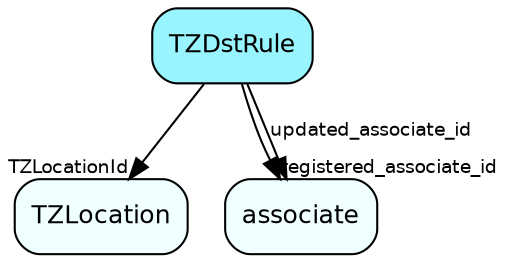 digraph TZDstRule  {
node [shape = box style="rounded, filled" fontname = "Helvetica" fontsize = "12" ]
edge [fontname = "Helvetica" fontsize = "9"]

TZDstRule[fillcolor = "cadetblue1"]
TZLocation[fillcolor = "azure1"]
associate[fillcolor = "azure1"]
TZDstRule -> TZLocation [headlabel = "TZLocationId"]
TZDstRule -> associate [headlabel = "registered_associate_id"]
TZDstRule -> associate [label = "updated_associate_id"]
}
